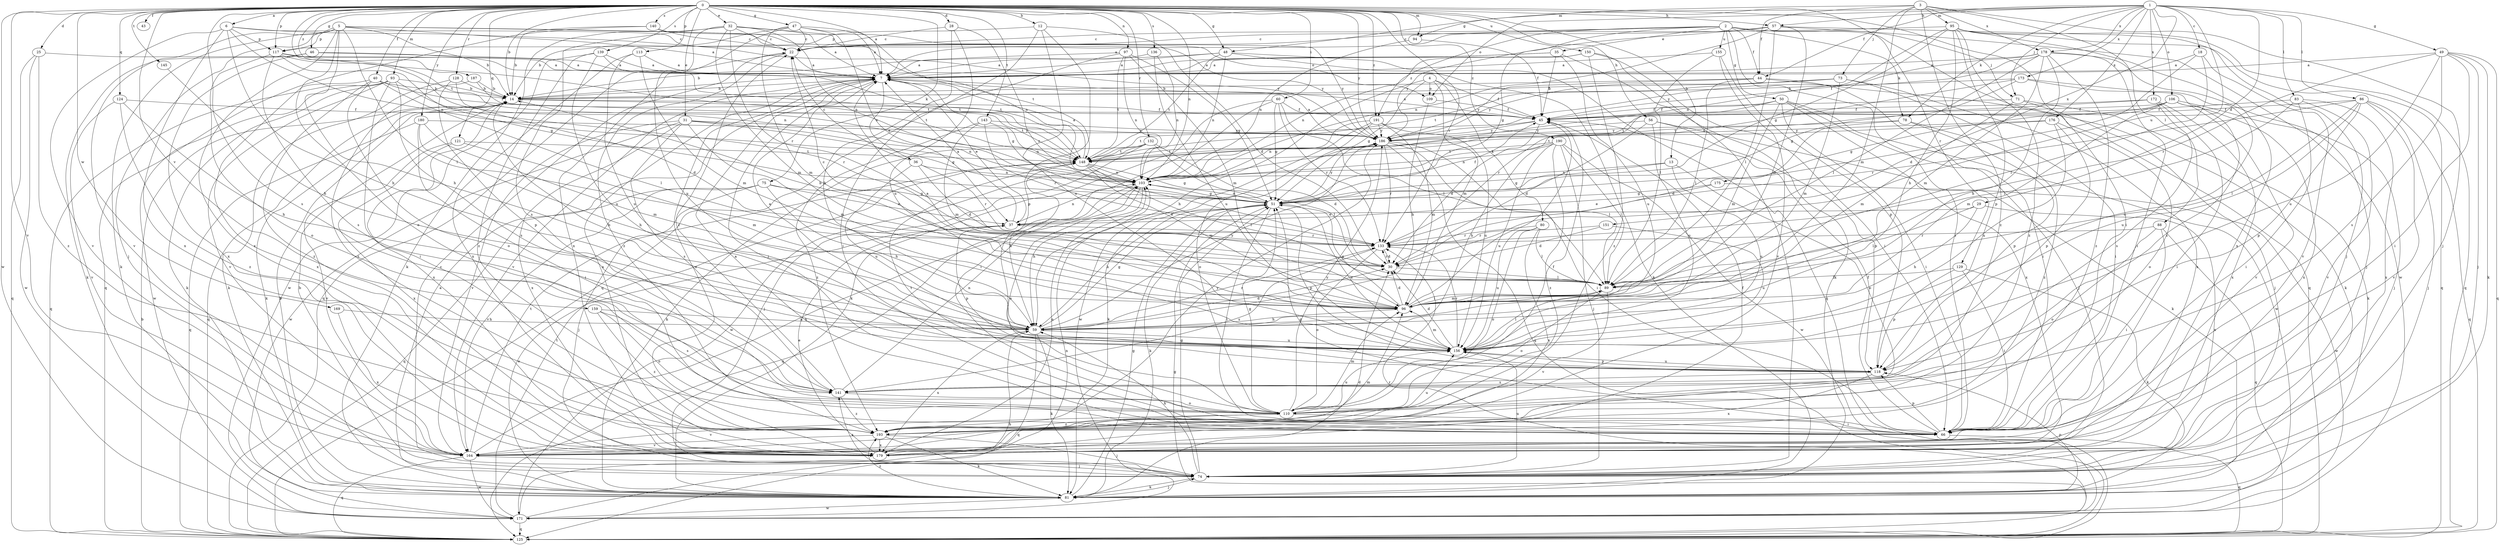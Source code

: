 strict digraph  {
0;
1;
2;
3;
4;
5;
6;
7;
12;
13;
14;
18;
22;
25;
28;
29;
30;
31;
32;
35;
36;
37;
40;
43;
44;
45;
46;
47;
48;
49;
50;
51;
56;
57;
59;
60;
66;
71;
73;
74;
75;
78;
80;
81;
83;
86;
88;
89;
93;
94;
95;
96;
97;
103;
106;
109;
110;
113;
117;
118;
121;
124;
125;
128;
129;
132;
133;
136;
139;
140;
141;
143;
145;
148;
150;
151;
155;
156;
159;
164;
169;
171;
172;
173;
175;
176;
178;
179;
180;
186;
187;
190;
191;
193;
0 -> 6  [label=a];
0 -> 7  [label=a];
0 -> 12  [label=b];
0 -> 13  [label=b];
0 -> 14  [label=b];
0 -> 25  [label=d];
0 -> 28  [label=d];
0 -> 31  [label=e];
0 -> 32  [label=e];
0 -> 40  [label=f];
0 -> 43  [label=f];
0 -> 46  [label=g];
0 -> 47  [label=g];
0 -> 48  [label=g];
0 -> 56  [label=h];
0 -> 57  [label=h];
0 -> 60  [label=i];
0 -> 66  [label=i];
0 -> 75  [label=k];
0 -> 93  [label=m];
0 -> 94  [label=m];
0 -> 97  [label=n];
0 -> 103  [label=n];
0 -> 113  [label=p];
0 -> 117  [label=p];
0 -> 121  [label=q];
0 -> 124  [label=q];
0 -> 128  [label=r];
0 -> 129  [label=r];
0 -> 132  [label=r];
0 -> 133  [label=r];
0 -> 136  [label=s];
0 -> 139  [label=s];
0 -> 140  [label=s];
0 -> 141  [label=s];
0 -> 143  [label=t];
0 -> 145  [label=t];
0 -> 148  [label=t];
0 -> 150  [label=u];
0 -> 159  [label=v];
0 -> 164  [label=v];
0 -> 169  [label=w];
0 -> 171  [label=w];
0 -> 180  [label=y];
0 -> 186  [label=y];
0 -> 187  [label=z];
0 -> 190  [label=z];
0 -> 191  [label=z];
1 -> 18  [label=c];
1 -> 29  [label=d];
1 -> 44  [label=f];
1 -> 48  [label=g];
1 -> 49  [label=g];
1 -> 57  [label=h];
1 -> 71  [label=j];
1 -> 78  [label=k];
1 -> 83  [label=l];
1 -> 86  [label=l];
1 -> 106  [label=o];
1 -> 109  [label=o];
1 -> 151  [label=u];
1 -> 172  [label=x];
1 -> 173  [label=x];
1 -> 175  [label=x];
1 -> 176  [label=x];
1 -> 178  [label=x];
2 -> 7  [label=a];
2 -> 22  [label=c];
2 -> 35  [label=e];
2 -> 44  [label=f];
2 -> 50  [label=g];
2 -> 51  [label=g];
2 -> 66  [label=i];
2 -> 71  [label=j];
2 -> 78  [label=k];
2 -> 125  [label=q];
2 -> 155  [label=u];
2 -> 191  [label=z];
3 -> 44  [label=f];
3 -> 73  [label=j];
3 -> 74  [label=j];
3 -> 88  [label=l];
3 -> 94  [label=m];
3 -> 95  [label=m];
3 -> 96  [label=m];
3 -> 178  [label=x];
3 -> 193  [label=z];
4 -> 45  [label=f];
4 -> 51  [label=g];
4 -> 59  [label=h];
4 -> 80  [label=k];
4 -> 96  [label=m];
4 -> 109  [label=o];
5 -> 7  [label=a];
5 -> 14  [label=b];
5 -> 59  [label=h];
5 -> 74  [label=j];
5 -> 81  [label=k];
5 -> 89  [label=l];
5 -> 109  [label=o];
5 -> 110  [label=o];
5 -> 117  [label=p];
5 -> 164  [label=v];
5 -> 179  [label=x];
5 -> 186  [label=y];
6 -> 22  [label=c];
6 -> 59  [label=h];
6 -> 103  [label=n];
6 -> 117  [label=p];
6 -> 164  [label=v];
6 -> 179  [label=x];
6 -> 186  [label=y];
7 -> 14  [label=b];
7 -> 36  [label=e];
7 -> 37  [label=e];
7 -> 51  [label=g];
7 -> 66  [label=i];
7 -> 164  [label=v];
7 -> 179  [label=x];
12 -> 30  [label=d];
12 -> 117  [label=p];
12 -> 118  [label=p];
12 -> 125  [label=q];
12 -> 156  [label=u];
13 -> 51  [label=g];
13 -> 103  [label=n];
13 -> 110  [label=o];
13 -> 156  [label=u];
14 -> 45  [label=f];
14 -> 81  [label=k];
14 -> 125  [label=q];
14 -> 148  [label=t];
14 -> 179  [label=x];
18 -> 7  [label=a];
18 -> 30  [label=d];
18 -> 89  [label=l];
18 -> 164  [label=v];
22 -> 7  [label=a];
22 -> 125  [label=q];
22 -> 193  [label=z];
25 -> 7  [label=a];
25 -> 125  [label=q];
25 -> 171  [label=w];
25 -> 193  [label=z];
28 -> 22  [label=c];
28 -> 59  [label=h];
28 -> 133  [label=r];
28 -> 156  [label=u];
29 -> 37  [label=e];
29 -> 59  [label=h];
29 -> 89  [label=l];
29 -> 179  [label=x];
30 -> 14  [label=b];
30 -> 22  [label=c];
30 -> 89  [label=l];
30 -> 133  [label=r];
31 -> 51  [label=g];
31 -> 96  [label=m];
31 -> 103  [label=n];
31 -> 141  [label=s];
31 -> 164  [label=v];
31 -> 171  [label=w];
31 -> 179  [label=x];
31 -> 186  [label=y];
32 -> 7  [label=a];
32 -> 22  [label=c];
32 -> 81  [label=k];
32 -> 96  [label=m];
32 -> 103  [label=n];
32 -> 133  [label=r];
32 -> 141  [label=s];
32 -> 148  [label=t];
32 -> 156  [label=u];
35 -> 7  [label=a];
35 -> 14  [label=b];
35 -> 45  [label=f];
35 -> 81  [label=k];
35 -> 156  [label=u];
36 -> 22  [label=c];
36 -> 30  [label=d];
36 -> 103  [label=n];
36 -> 133  [label=r];
36 -> 156  [label=u];
37 -> 7  [label=a];
37 -> 103  [label=n];
37 -> 118  [label=p];
37 -> 133  [label=r];
40 -> 14  [label=b];
40 -> 45  [label=f];
40 -> 89  [label=l];
40 -> 110  [label=o];
40 -> 179  [label=x];
40 -> 193  [label=z];
44 -> 14  [label=b];
44 -> 66  [label=i];
44 -> 81  [label=k];
44 -> 89  [label=l];
44 -> 186  [label=y];
45 -> 7  [label=a];
45 -> 30  [label=d];
45 -> 148  [label=t];
45 -> 186  [label=y];
46 -> 7  [label=a];
46 -> 81  [label=k];
46 -> 148  [label=t];
46 -> 179  [label=x];
47 -> 7  [label=a];
47 -> 14  [label=b];
47 -> 22  [label=c];
47 -> 37  [label=e];
47 -> 96  [label=m];
47 -> 103  [label=n];
47 -> 179  [label=x];
48 -> 7  [label=a];
48 -> 14  [label=b];
48 -> 81  [label=k];
48 -> 103  [label=n];
48 -> 125  [label=q];
48 -> 148  [label=t];
49 -> 7  [label=a];
49 -> 66  [label=i];
49 -> 74  [label=j];
49 -> 81  [label=k];
49 -> 125  [label=q];
49 -> 133  [label=r];
49 -> 141  [label=s];
49 -> 156  [label=u];
50 -> 45  [label=f];
50 -> 66  [label=i];
50 -> 74  [label=j];
50 -> 96  [label=m];
50 -> 133  [label=r];
50 -> 171  [label=w];
50 -> 179  [label=x];
51 -> 37  [label=e];
51 -> 45  [label=f];
51 -> 59  [label=h];
51 -> 66  [label=i];
51 -> 81  [label=k];
51 -> 103  [label=n];
51 -> 118  [label=p];
51 -> 156  [label=u];
51 -> 186  [label=y];
56 -> 30  [label=d];
56 -> 81  [label=k];
56 -> 118  [label=p];
56 -> 156  [label=u];
56 -> 186  [label=y];
57 -> 22  [label=c];
57 -> 89  [label=l];
57 -> 96  [label=m];
57 -> 103  [label=n];
57 -> 125  [label=q];
57 -> 171  [label=w];
57 -> 186  [label=y];
59 -> 7  [label=a];
59 -> 30  [label=d];
59 -> 51  [label=g];
59 -> 81  [label=k];
59 -> 125  [label=q];
59 -> 133  [label=r];
59 -> 156  [label=u];
59 -> 179  [label=x];
59 -> 186  [label=y];
60 -> 45  [label=f];
60 -> 51  [label=g];
60 -> 66  [label=i];
60 -> 81  [label=k];
60 -> 89  [label=l];
60 -> 133  [label=r];
66 -> 7  [label=a];
66 -> 45  [label=f];
66 -> 51  [label=g];
66 -> 118  [label=p];
66 -> 125  [label=q];
71 -> 45  [label=f];
71 -> 74  [label=j];
71 -> 81  [label=k];
71 -> 96  [label=m];
73 -> 14  [label=b];
73 -> 66  [label=i];
73 -> 96  [label=m];
73 -> 148  [label=t];
73 -> 179  [label=x];
73 -> 186  [label=y];
74 -> 14  [label=b];
74 -> 22  [label=c];
74 -> 51  [label=g];
74 -> 59  [label=h];
74 -> 81  [label=k];
74 -> 141  [label=s];
74 -> 156  [label=u];
75 -> 37  [label=e];
75 -> 51  [label=g];
75 -> 59  [label=h];
75 -> 74  [label=j];
75 -> 125  [label=q];
75 -> 164  [label=v];
78 -> 30  [label=d];
78 -> 118  [label=p];
78 -> 186  [label=y];
78 -> 193  [label=z];
80 -> 89  [label=l];
80 -> 110  [label=o];
80 -> 133  [label=r];
80 -> 156  [label=u];
80 -> 179  [label=x];
81 -> 7  [label=a];
81 -> 14  [label=b];
81 -> 30  [label=d];
81 -> 37  [label=e];
81 -> 51  [label=g];
81 -> 74  [label=j];
81 -> 118  [label=p];
81 -> 171  [label=w];
81 -> 193  [label=z];
83 -> 45  [label=f];
83 -> 66  [label=i];
83 -> 89  [label=l];
83 -> 164  [label=v];
83 -> 179  [label=x];
86 -> 45  [label=f];
86 -> 74  [label=j];
86 -> 89  [label=l];
86 -> 118  [label=p];
86 -> 125  [label=q];
86 -> 133  [label=r];
86 -> 156  [label=u];
86 -> 164  [label=v];
88 -> 66  [label=i];
88 -> 110  [label=o];
88 -> 125  [label=q];
88 -> 133  [label=r];
89 -> 96  [label=m];
89 -> 110  [label=o];
89 -> 164  [label=v];
93 -> 14  [label=b];
93 -> 66  [label=i];
93 -> 81  [label=k];
93 -> 125  [label=q];
93 -> 133  [label=r];
93 -> 141  [label=s];
93 -> 164  [label=v];
93 -> 171  [label=w];
94 -> 45  [label=f];
94 -> 103  [label=n];
95 -> 22  [label=c];
95 -> 51  [label=g];
95 -> 59  [label=h];
95 -> 74  [label=j];
95 -> 103  [label=n];
95 -> 118  [label=p];
95 -> 125  [label=q];
95 -> 179  [label=x];
95 -> 193  [label=z];
96 -> 7  [label=a];
96 -> 30  [label=d];
96 -> 45  [label=f];
96 -> 51  [label=g];
96 -> 59  [label=h];
96 -> 89  [label=l];
97 -> 7  [label=a];
97 -> 51  [label=g];
97 -> 66  [label=i];
97 -> 96  [label=m];
97 -> 103  [label=n];
97 -> 148  [label=t];
103 -> 51  [label=g];
103 -> 59  [label=h];
103 -> 110  [label=o];
103 -> 125  [label=q];
106 -> 45  [label=f];
106 -> 51  [label=g];
106 -> 74  [label=j];
106 -> 96  [label=m];
106 -> 148  [label=t];
106 -> 164  [label=v];
106 -> 179  [label=x];
109 -> 45  [label=f];
109 -> 59  [label=h];
110 -> 45  [label=f];
110 -> 51  [label=g];
110 -> 66  [label=i];
110 -> 96  [label=m];
110 -> 148  [label=t];
110 -> 156  [label=u];
110 -> 164  [label=v];
110 -> 186  [label=y];
110 -> 193  [label=z];
113 -> 7  [label=a];
113 -> 96  [label=m];
113 -> 156  [label=u];
113 -> 179  [label=x];
117 -> 7  [label=a];
117 -> 51  [label=g];
117 -> 103  [label=n];
117 -> 110  [label=o];
117 -> 141  [label=s];
117 -> 148  [label=t];
118 -> 141  [label=s];
118 -> 156  [label=u];
118 -> 179  [label=x];
121 -> 96  [label=m];
121 -> 148  [label=t];
121 -> 164  [label=v];
121 -> 179  [label=x];
124 -> 45  [label=f];
124 -> 59  [label=h];
124 -> 164  [label=v];
124 -> 193  [label=z];
125 -> 14  [label=b];
125 -> 51  [label=g];
128 -> 14  [label=b];
128 -> 30  [label=d];
128 -> 81  [label=k];
128 -> 118  [label=p];
129 -> 66  [label=i];
129 -> 81  [label=k];
129 -> 89  [label=l];
129 -> 118  [label=p];
132 -> 30  [label=d];
132 -> 74  [label=j];
132 -> 81  [label=k];
132 -> 89  [label=l];
132 -> 148  [label=t];
132 -> 171  [label=w];
133 -> 30  [label=d];
133 -> 110  [label=o];
133 -> 141  [label=s];
136 -> 7  [label=a];
136 -> 103  [label=n];
136 -> 156  [label=u];
139 -> 7  [label=a];
139 -> 148  [label=t];
139 -> 156  [label=u];
139 -> 171  [label=w];
139 -> 193  [label=z];
140 -> 14  [label=b];
140 -> 22  [label=c];
140 -> 125  [label=q];
140 -> 186  [label=y];
141 -> 22  [label=c];
141 -> 103  [label=n];
141 -> 110  [label=o];
141 -> 193  [label=z];
143 -> 96  [label=m];
143 -> 103  [label=n];
143 -> 133  [label=r];
143 -> 186  [label=y];
143 -> 193  [label=z];
145 -> 59  [label=h];
148 -> 7  [label=a];
148 -> 51  [label=g];
148 -> 59  [label=h];
148 -> 89  [label=l];
148 -> 96  [label=m];
148 -> 103  [label=n];
150 -> 7  [label=a];
150 -> 66  [label=i];
150 -> 74  [label=j];
150 -> 103  [label=n];
150 -> 193  [label=z];
151 -> 30  [label=d];
151 -> 133  [label=r];
151 -> 156  [label=u];
155 -> 7  [label=a];
155 -> 89  [label=l];
155 -> 118  [label=p];
155 -> 164  [label=v];
156 -> 14  [label=b];
156 -> 30  [label=d];
156 -> 89  [label=l];
156 -> 96  [label=m];
156 -> 118  [label=p];
156 -> 133  [label=r];
159 -> 59  [label=h];
159 -> 110  [label=o];
159 -> 141  [label=s];
159 -> 193  [label=z];
164 -> 74  [label=j];
164 -> 103  [label=n];
164 -> 125  [label=q];
164 -> 148  [label=t];
164 -> 171  [label=w];
169 -> 59  [label=h];
169 -> 179  [label=x];
171 -> 59  [label=h];
171 -> 103  [label=n];
171 -> 125  [label=q];
171 -> 133  [label=r];
171 -> 148  [label=t];
172 -> 45  [label=f];
172 -> 66  [label=i];
172 -> 141  [label=s];
172 -> 148  [label=t];
172 -> 179  [label=x];
173 -> 14  [label=b];
173 -> 51  [label=g];
173 -> 103  [label=n];
173 -> 141  [label=s];
173 -> 156  [label=u];
175 -> 37  [label=e];
175 -> 51  [label=g];
175 -> 171  [label=w];
176 -> 110  [label=o];
176 -> 118  [label=p];
176 -> 148  [label=t];
176 -> 156  [label=u];
176 -> 186  [label=y];
178 -> 7  [label=a];
178 -> 45  [label=f];
178 -> 59  [label=h];
178 -> 66  [label=i];
178 -> 74  [label=j];
178 -> 89  [label=l];
178 -> 96  [label=m];
178 -> 186  [label=y];
178 -> 193  [label=z];
179 -> 7  [label=a];
179 -> 37  [label=e];
179 -> 45  [label=f];
179 -> 96  [label=m];
179 -> 103  [label=n];
180 -> 59  [label=h];
180 -> 66  [label=i];
180 -> 96  [label=m];
180 -> 125  [label=q];
180 -> 186  [label=y];
186 -> 7  [label=a];
186 -> 66  [label=i];
186 -> 81  [label=k];
186 -> 89  [label=l];
186 -> 125  [label=q];
186 -> 133  [label=r];
186 -> 148  [label=t];
187 -> 14  [label=b];
187 -> 148  [label=t];
187 -> 193  [label=z];
190 -> 59  [label=h];
190 -> 74  [label=j];
190 -> 89  [label=l];
190 -> 103  [label=n];
190 -> 148  [label=t];
190 -> 156  [label=u];
190 -> 171  [label=w];
190 -> 193  [label=z];
191 -> 96  [label=m];
191 -> 103  [label=n];
191 -> 110  [label=o];
191 -> 156  [label=u];
191 -> 171  [label=w];
191 -> 186  [label=y];
193 -> 74  [label=j];
193 -> 81  [label=k];
193 -> 156  [label=u];
193 -> 164  [label=v];
193 -> 179  [label=x];
193 -> 186  [label=y];
}

